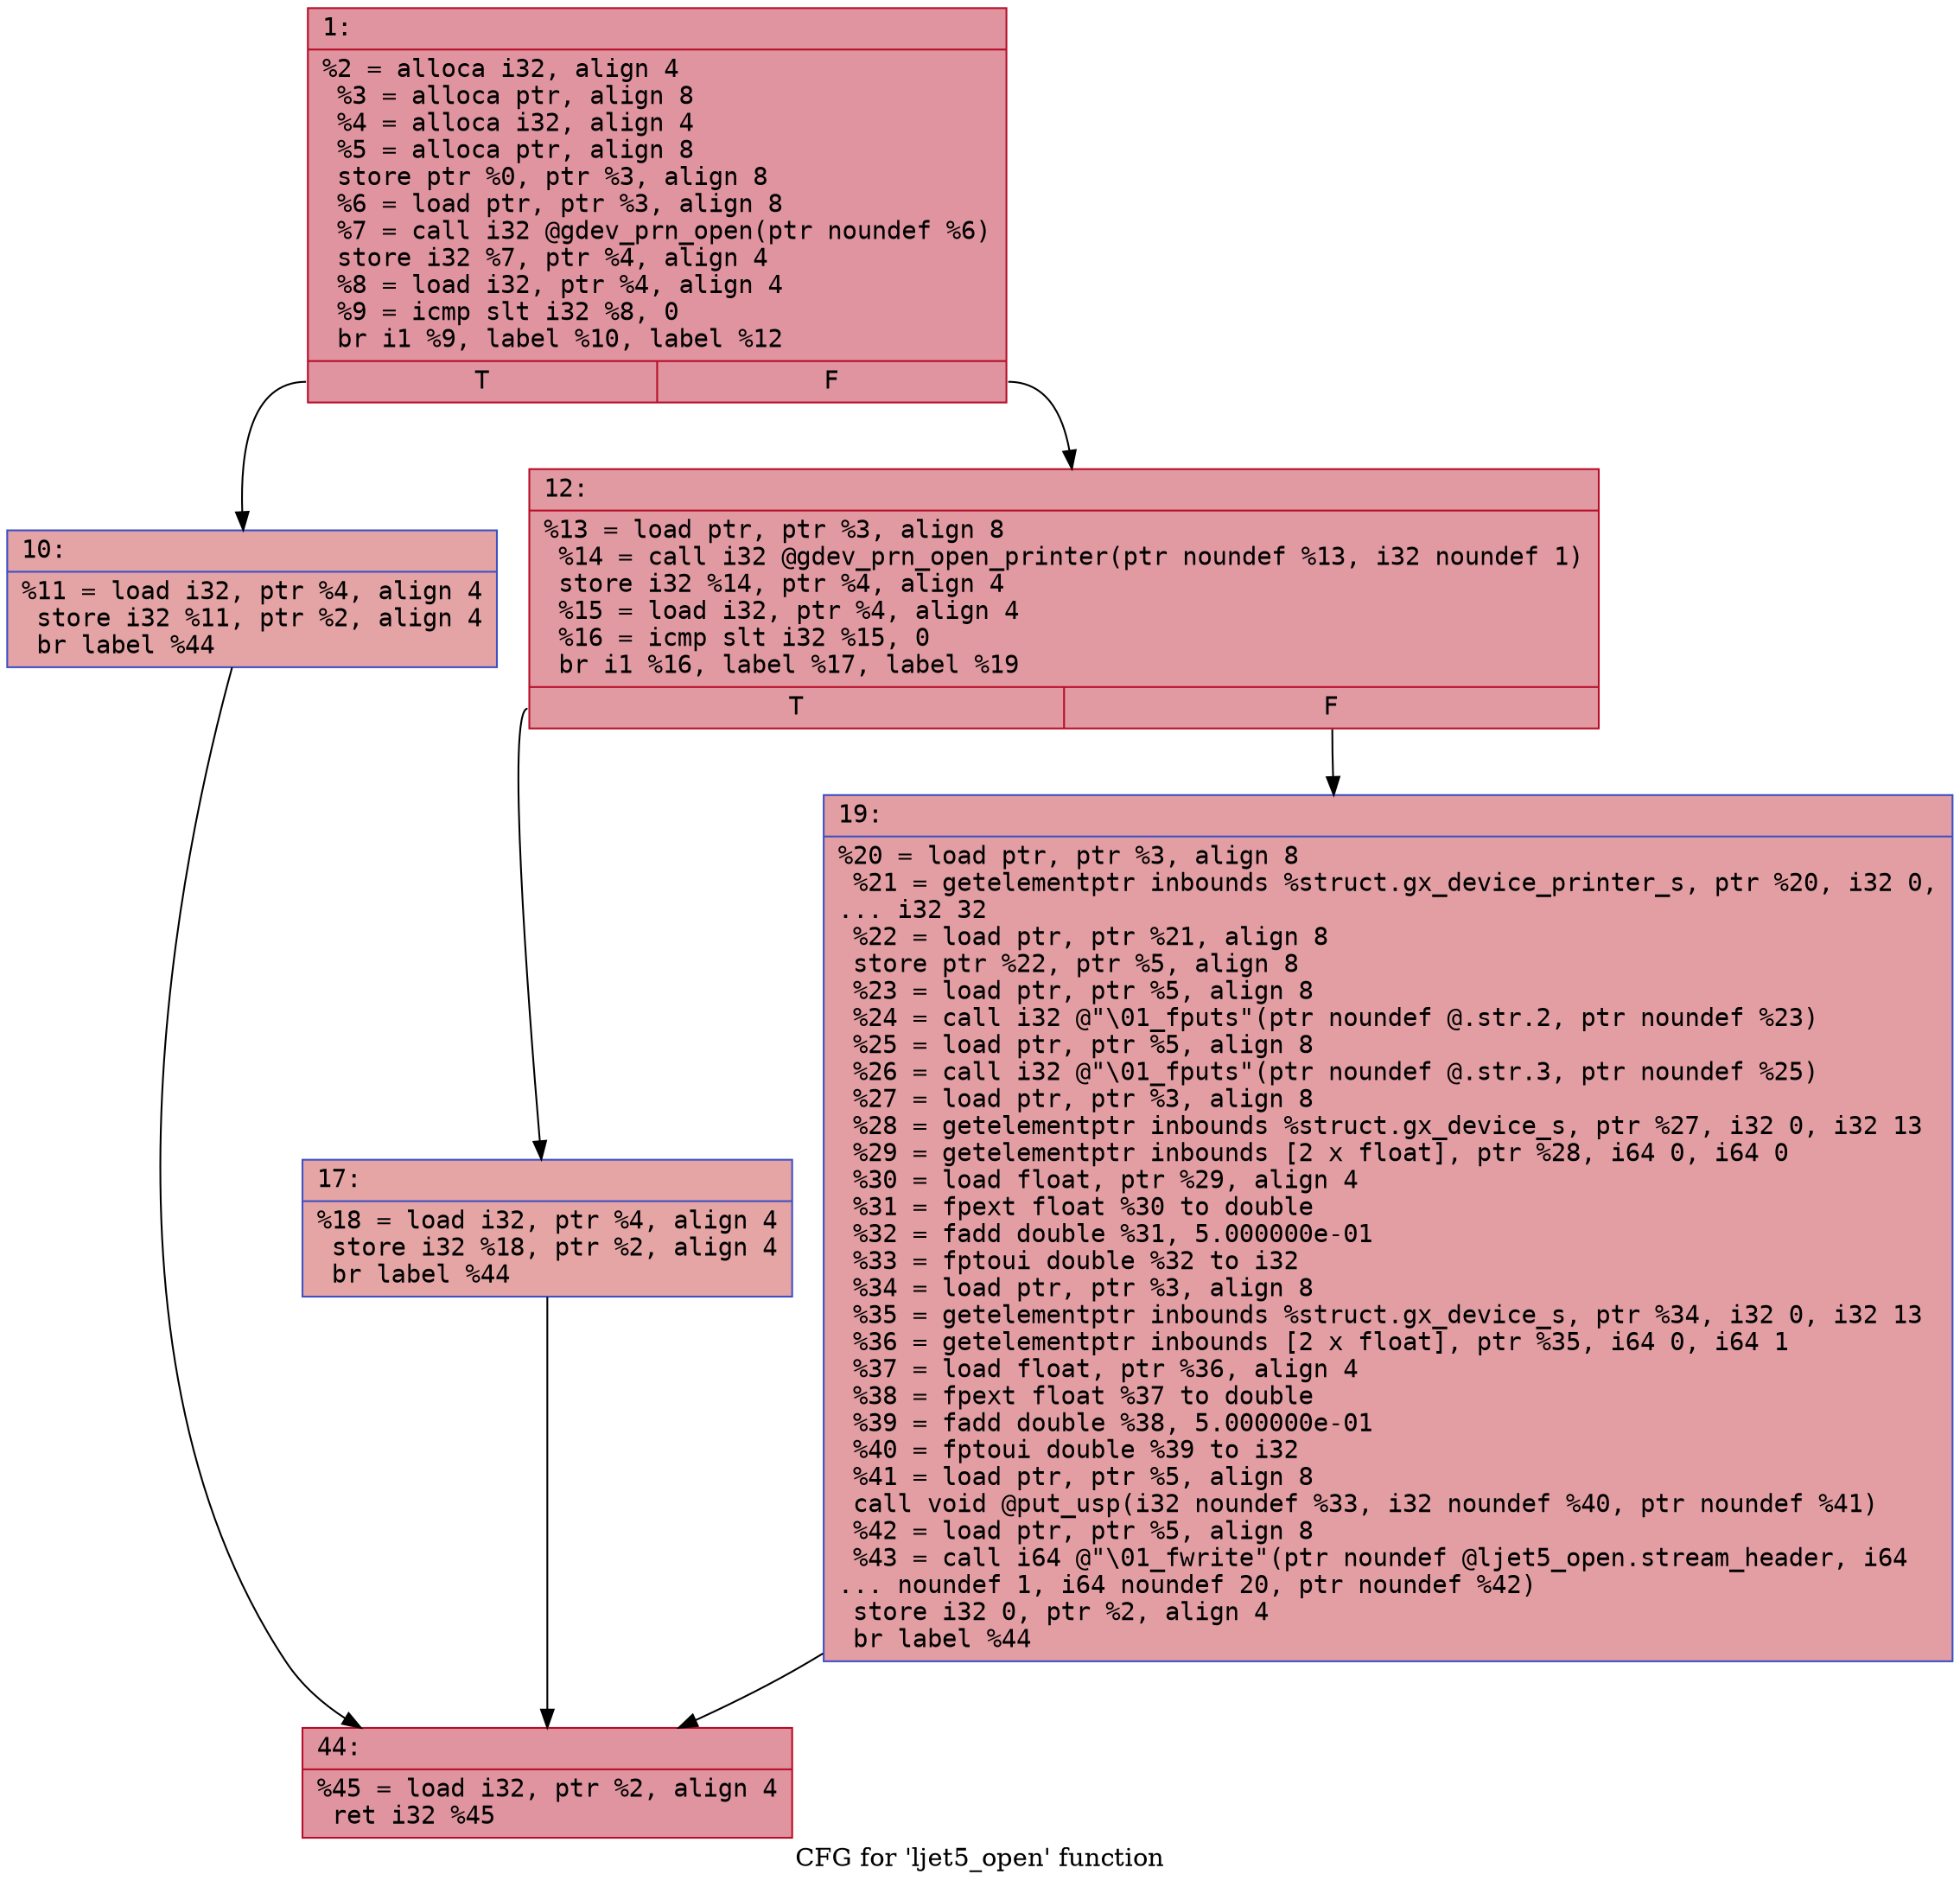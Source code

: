 digraph "CFG for 'ljet5_open' function" {
	label="CFG for 'ljet5_open' function";

	Node0x600000acea80 [shape=record,color="#b70d28ff", style=filled, fillcolor="#b70d2870" fontname="Courier",label="{1:\l|  %2 = alloca i32, align 4\l  %3 = alloca ptr, align 8\l  %4 = alloca i32, align 4\l  %5 = alloca ptr, align 8\l  store ptr %0, ptr %3, align 8\l  %6 = load ptr, ptr %3, align 8\l  %7 = call i32 @gdev_prn_open(ptr noundef %6)\l  store i32 %7, ptr %4, align 4\l  %8 = load i32, ptr %4, align 4\l  %9 = icmp slt i32 %8, 0\l  br i1 %9, label %10, label %12\l|{<s0>T|<s1>F}}"];
	Node0x600000acea80:s0 -> Node0x600000acead0[tooltip="1 -> 10\nProbability 37.50%" ];
	Node0x600000acea80:s1 -> Node0x600000aceb20[tooltip="1 -> 12\nProbability 62.50%" ];
	Node0x600000acead0 [shape=record,color="#3d50c3ff", style=filled, fillcolor="#c32e3170" fontname="Courier",label="{10:\l|  %11 = load i32, ptr %4, align 4\l  store i32 %11, ptr %2, align 4\l  br label %44\l}"];
	Node0x600000acead0 -> Node0x600000acec10[tooltip="10 -> 44\nProbability 100.00%" ];
	Node0x600000aceb20 [shape=record,color="#b70d28ff", style=filled, fillcolor="#bb1b2c70" fontname="Courier",label="{12:\l|  %13 = load ptr, ptr %3, align 8\l  %14 = call i32 @gdev_prn_open_printer(ptr noundef %13, i32 noundef 1)\l  store i32 %14, ptr %4, align 4\l  %15 = load i32, ptr %4, align 4\l  %16 = icmp slt i32 %15, 0\l  br i1 %16, label %17, label %19\l|{<s0>T|<s1>F}}"];
	Node0x600000aceb20:s0 -> Node0x600000aceb70[tooltip="12 -> 17\nProbability 37.50%" ];
	Node0x600000aceb20:s1 -> Node0x600000acebc0[tooltip="12 -> 19\nProbability 62.50%" ];
	Node0x600000aceb70 [shape=record,color="#3d50c3ff", style=filled, fillcolor="#c5333470" fontname="Courier",label="{17:\l|  %18 = load i32, ptr %4, align 4\l  store i32 %18, ptr %2, align 4\l  br label %44\l}"];
	Node0x600000aceb70 -> Node0x600000acec10[tooltip="17 -> 44\nProbability 100.00%" ];
	Node0x600000acebc0 [shape=record,color="#3d50c3ff", style=filled, fillcolor="#be242e70" fontname="Courier",label="{19:\l|  %20 = load ptr, ptr %3, align 8\l  %21 = getelementptr inbounds %struct.gx_device_printer_s, ptr %20, i32 0,\l... i32 32\l  %22 = load ptr, ptr %21, align 8\l  store ptr %22, ptr %5, align 8\l  %23 = load ptr, ptr %5, align 8\l  %24 = call i32 @\"\\01_fputs\"(ptr noundef @.str.2, ptr noundef %23)\l  %25 = load ptr, ptr %5, align 8\l  %26 = call i32 @\"\\01_fputs\"(ptr noundef @.str.3, ptr noundef %25)\l  %27 = load ptr, ptr %3, align 8\l  %28 = getelementptr inbounds %struct.gx_device_s, ptr %27, i32 0, i32 13\l  %29 = getelementptr inbounds [2 x float], ptr %28, i64 0, i64 0\l  %30 = load float, ptr %29, align 4\l  %31 = fpext float %30 to double\l  %32 = fadd double %31, 5.000000e-01\l  %33 = fptoui double %32 to i32\l  %34 = load ptr, ptr %3, align 8\l  %35 = getelementptr inbounds %struct.gx_device_s, ptr %34, i32 0, i32 13\l  %36 = getelementptr inbounds [2 x float], ptr %35, i64 0, i64 1\l  %37 = load float, ptr %36, align 4\l  %38 = fpext float %37 to double\l  %39 = fadd double %38, 5.000000e-01\l  %40 = fptoui double %39 to i32\l  %41 = load ptr, ptr %5, align 8\l  call void @put_usp(i32 noundef %33, i32 noundef %40, ptr noundef %41)\l  %42 = load ptr, ptr %5, align 8\l  %43 = call i64 @\"\\01_fwrite\"(ptr noundef @ljet5_open.stream_header, i64\l... noundef 1, i64 noundef 20, ptr noundef %42)\l  store i32 0, ptr %2, align 4\l  br label %44\l}"];
	Node0x600000acebc0 -> Node0x600000acec10[tooltip="19 -> 44\nProbability 100.00%" ];
	Node0x600000acec10 [shape=record,color="#b70d28ff", style=filled, fillcolor="#b70d2870" fontname="Courier",label="{44:\l|  %45 = load i32, ptr %2, align 4\l  ret i32 %45\l}"];
}
